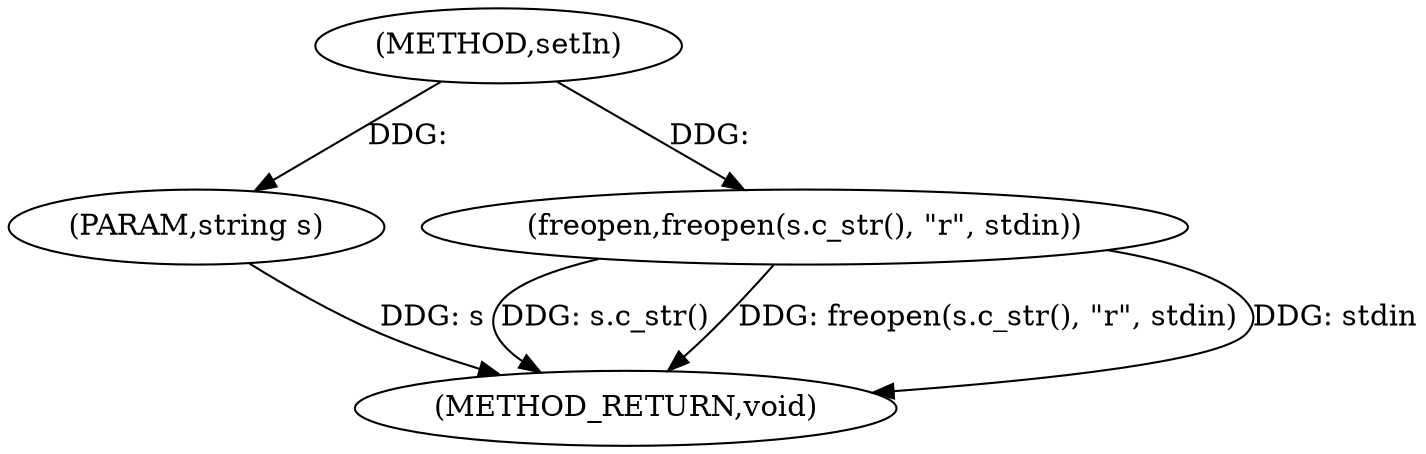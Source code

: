 digraph "setIn" {  
"1000355" [label = "(METHOD,setIn)" ]
"1000362" [label = "(METHOD_RETURN,void)" ]
"1000356" [label = "(PARAM,string s)" ]
"1000358" [label = "(freopen,freopen(s.c_str(), \"r\", stdin))" ]
  "1000356" -> "1000362"  [ label = "DDG: s"] 
  "1000358" -> "1000362"  [ label = "DDG: s.c_str()"] 
  "1000358" -> "1000362"  [ label = "DDG: freopen(s.c_str(), \"r\", stdin)"] 
  "1000358" -> "1000362"  [ label = "DDG: stdin"] 
  "1000355" -> "1000356"  [ label = "DDG: "] 
  "1000355" -> "1000358"  [ label = "DDG: "] 
}

